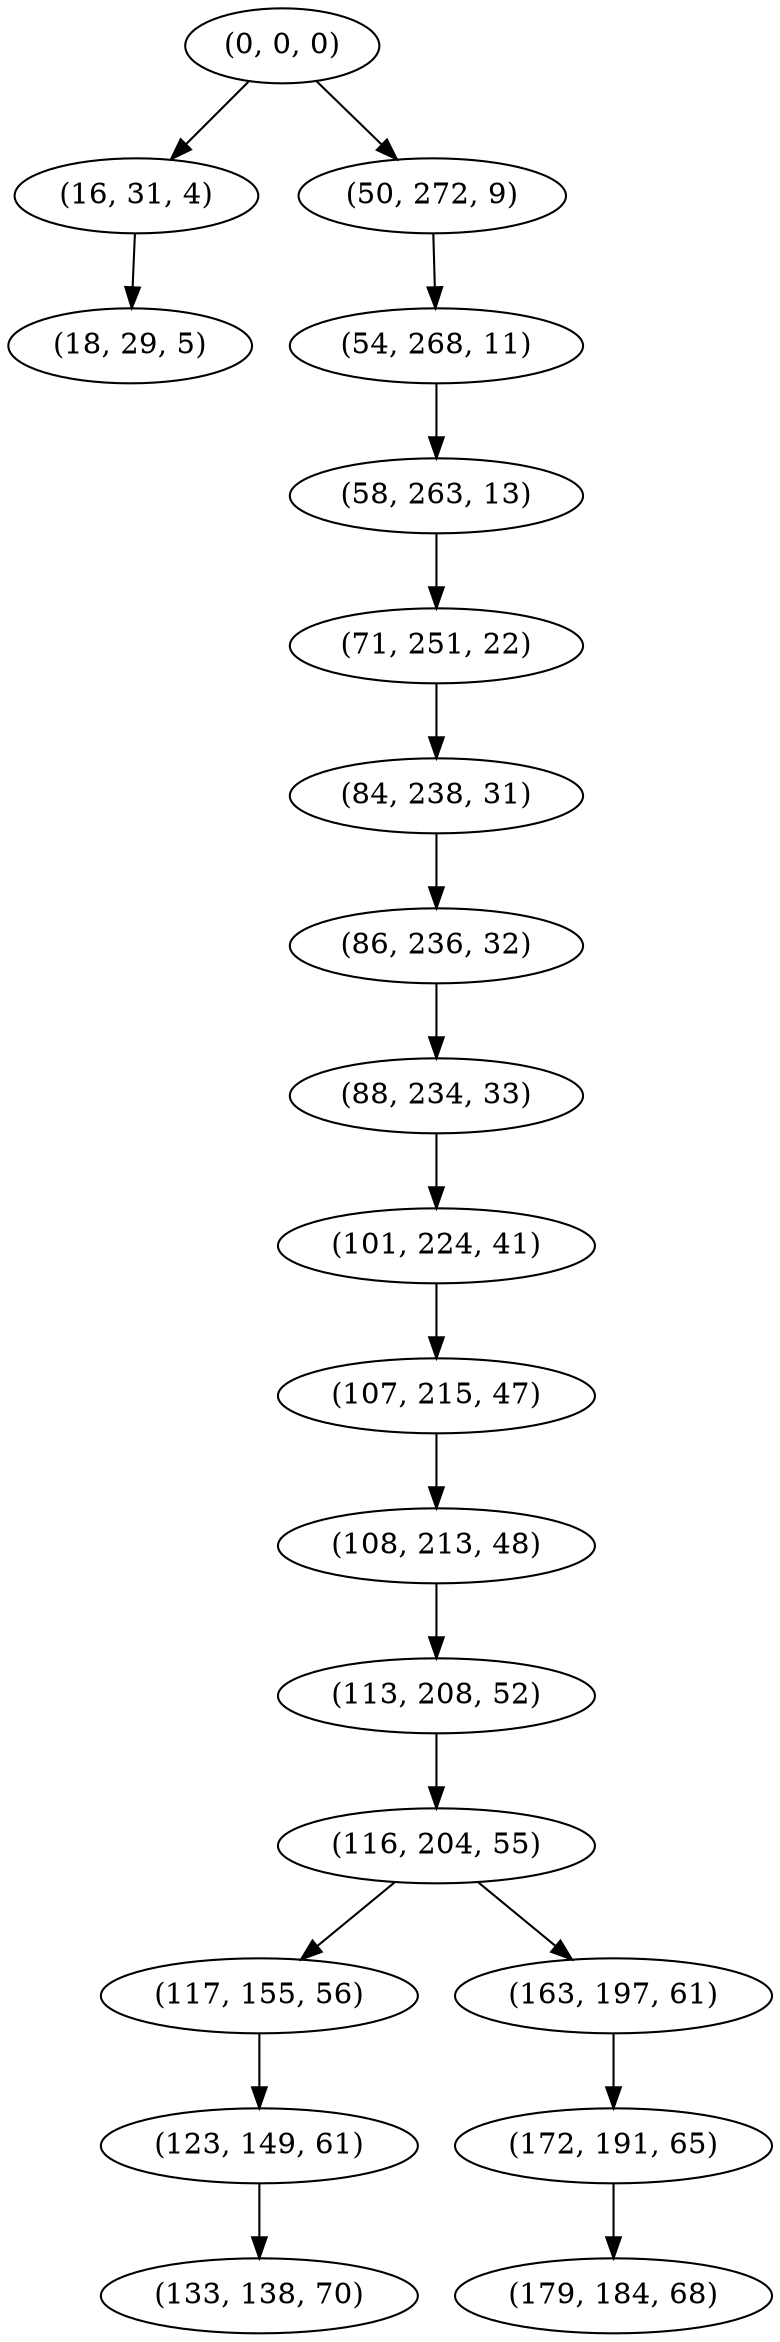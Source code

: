 digraph tree {
    "(0, 0, 0)";
    "(16, 31, 4)";
    "(18, 29, 5)";
    "(50, 272, 9)";
    "(54, 268, 11)";
    "(58, 263, 13)";
    "(71, 251, 22)";
    "(84, 238, 31)";
    "(86, 236, 32)";
    "(88, 234, 33)";
    "(101, 224, 41)";
    "(107, 215, 47)";
    "(108, 213, 48)";
    "(113, 208, 52)";
    "(116, 204, 55)";
    "(117, 155, 56)";
    "(123, 149, 61)";
    "(133, 138, 70)";
    "(163, 197, 61)";
    "(172, 191, 65)";
    "(179, 184, 68)";
    "(0, 0, 0)" -> "(16, 31, 4)";
    "(0, 0, 0)" -> "(50, 272, 9)";
    "(16, 31, 4)" -> "(18, 29, 5)";
    "(50, 272, 9)" -> "(54, 268, 11)";
    "(54, 268, 11)" -> "(58, 263, 13)";
    "(58, 263, 13)" -> "(71, 251, 22)";
    "(71, 251, 22)" -> "(84, 238, 31)";
    "(84, 238, 31)" -> "(86, 236, 32)";
    "(86, 236, 32)" -> "(88, 234, 33)";
    "(88, 234, 33)" -> "(101, 224, 41)";
    "(101, 224, 41)" -> "(107, 215, 47)";
    "(107, 215, 47)" -> "(108, 213, 48)";
    "(108, 213, 48)" -> "(113, 208, 52)";
    "(113, 208, 52)" -> "(116, 204, 55)";
    "(116, 204, 55)" -> "(117, 155, 56)";
    "(116, 204, 55)" -> "(163, 197, 61)";
    "(117, 155, 56)" -> "(123, 149, 61)";
    "(123, 149, 61)" -> "(133, 138, 70)";
    "(163, 197, 61)" -> "(172, 191, 65)";
    "(172, 191, 65)" -> "(179, 184, 68)";
}
